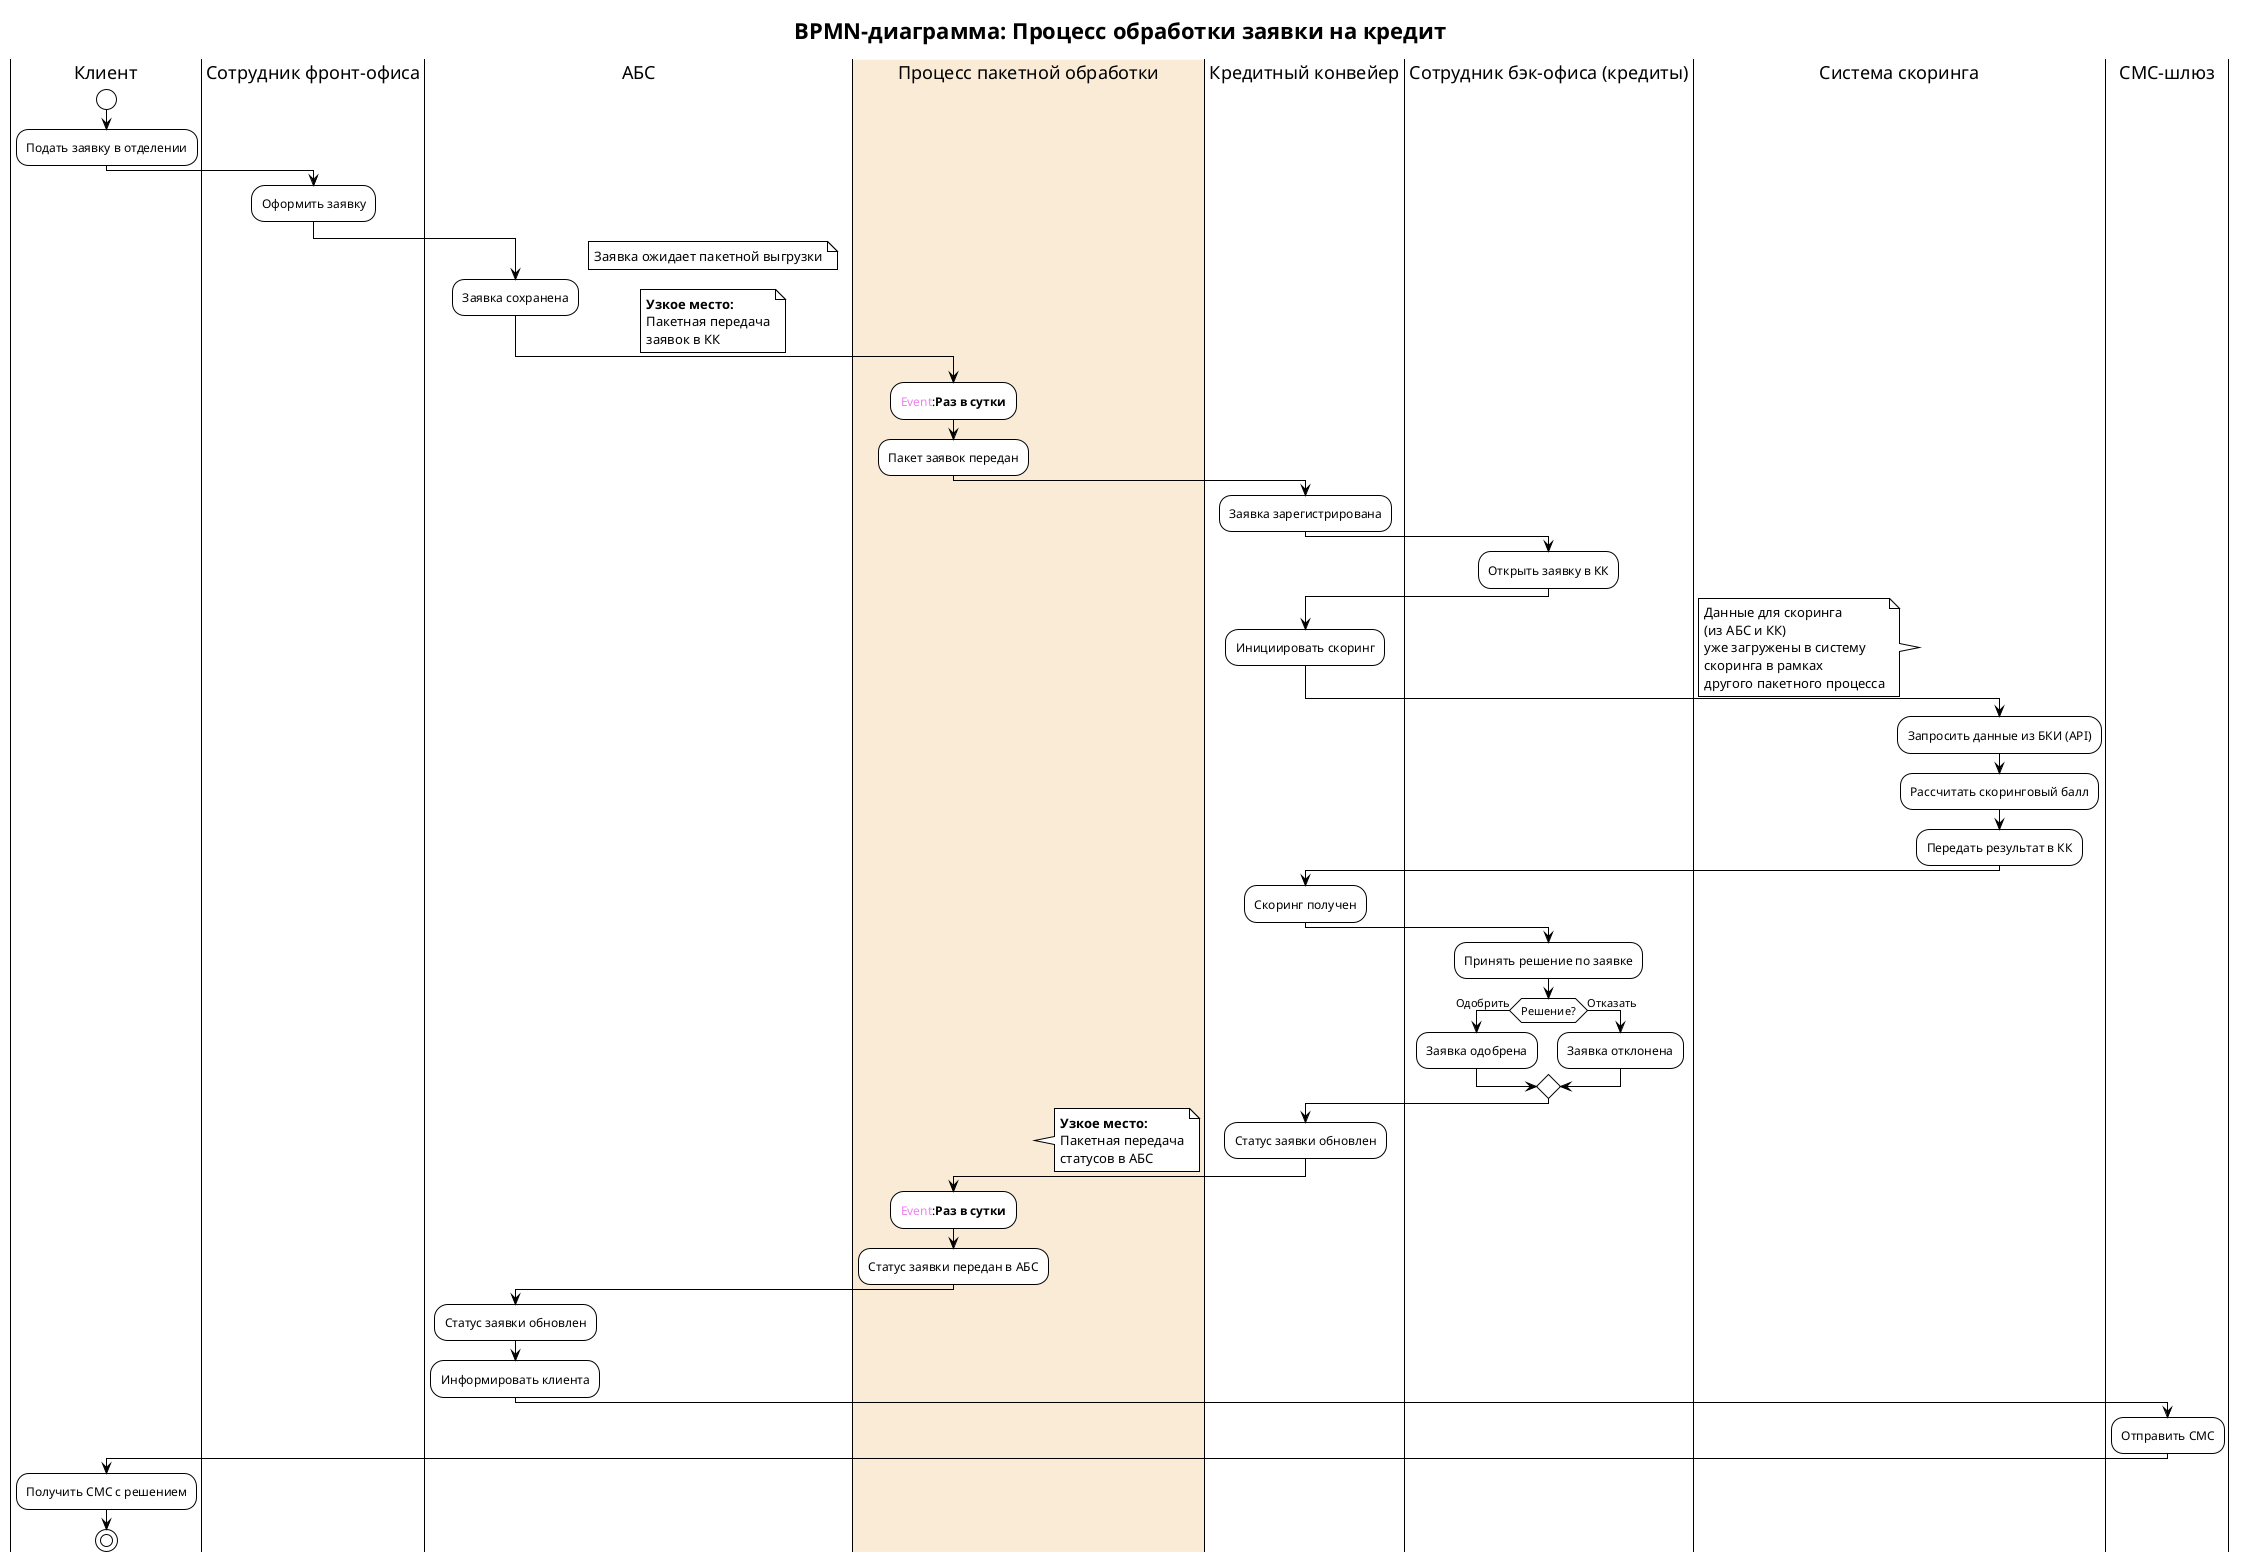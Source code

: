 @startuml
!theme plain
title BPMN-диаграмма: Процесс обработки заявки на кредит

|Клиент|
start
:Подать заявку в отделении;

|Сотрудник фронт-офиса|
:Оформить заявку;

|АБС|
:Заявка сохранена;
note right: Заявка ожидает пакетной выгрузки

|#AntiqueWhite|Процесс пакетной обработки|
note right: **Узкое место:**\nПакетная передача\nзаявок в КК
:<color:violet>Event</color>:**Раз в сутки**;
:Пакет заявок передан;

|Кредитный конвейер|
:Заявка зарегистрирована;

|Сотрудник бэк-офиса (кредиты)|
:Открыть заявку в КК;

|Кредитный конвейер|
:Инициировать скоринг;

|Система скоринга|
note left
  Данные для скоринга
  (из АБС и КК)
  уже загружены в систему
  скоринга в рамках
  другого пакетного процесса
end note
:Запросить данные из БКИ (API);
:Рассчитать скоринговый балл;
:Передать результат в КК;

|Кредитный конвейер|
:Скоринг получен;

|Сотрудник бэк-офиса (кредиты)|
:Принять решение по заявке;
if (Решение?) then (Одобрить)
    :Заявка одобрена;
else (Отказать)
    :Заявка отклонена;
endif

|Кредитный конвейер|
:Статус заявки обновлен;

|#AntiqueWhite|Процесс пакетной обработки|
note right: **Узкое место:**\nПакетная передача\nстатусов в АБС
:<color:violet>Event</color>:**Раз в сутки**;
:Статус заявки передан в АБС;

|АБС|
:Статус заявки обновлен;
:Информировать клиента;

|СМС-шлюз|
:Отправить СМС;

|Клиент|
:Получить СМС с решением;
stop

@enduml
